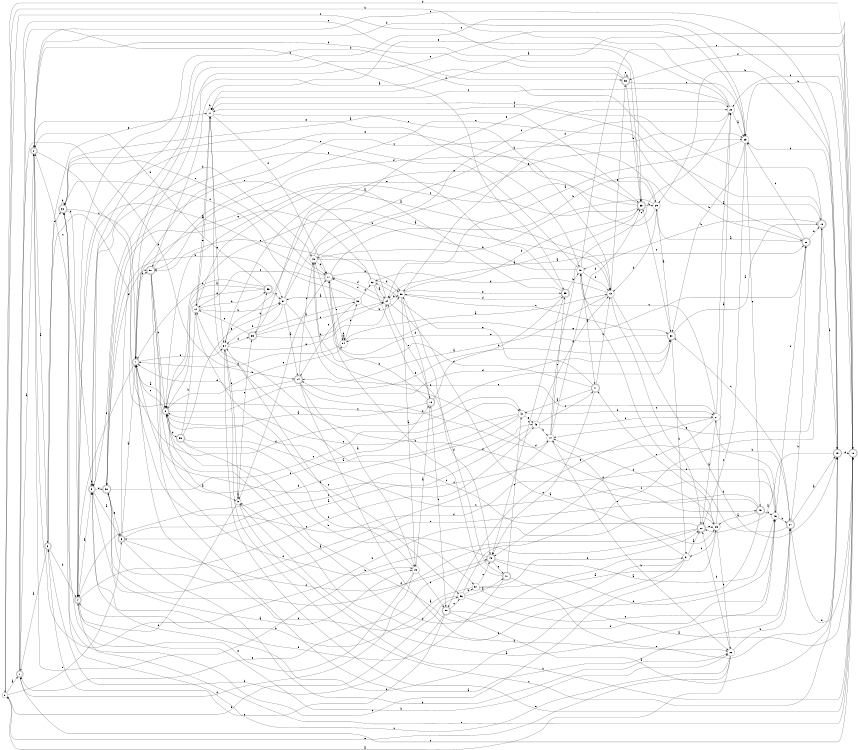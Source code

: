 digraph n48_10 {
__start0 [label="" shape="none"];

rankdir=LR;
size="8,5";

s0 [style="filled", color="black", fillcolor="white" shape="circle", label="0"];
s1 [style="rounded,filled", color="black", fillcolor="white" shape="doublecircle", label="1"];
s2 [style="rounded,filled", color="black", fillcolor="white" shape="doublecircle", label="2"];
s3 [style="rounded,filled", color="black", fillcolor="white" shape="doublecircle", label="3"];
s4 [style="rounded,filled", color="black", fillcolor="white" shape="doublecircle", label="4"];
s5 [style="rounded,filled", color="black", fillcolor="white" shape="doublecircle", label="5"];
s6 [style="rounded,filled", color="black", fillcolor="white" shape="doublecircle", label="6"];
s7 [style="rounded,filled", color="black", fillcolor="white" shape="doublecircle", label="7"];
s8 [style="rounded,filled", color="black", fillcolor="white" shape="doublecircle", label="8"];
s9 [style="filled", color="black", fillcolor="white" shape="circle", label="9"];
s10 [style="rounded,filled", color="black", fillcolor="white" shape="doublecircle", label="10"];
s11 [style="filled", color="black", fillcolor="white" shape="circle", label="11"];
s12 [style="filled", color="black", fillcolor="white" shape="circle", label="12"];
s13 [style="filled", color="black", fillcolor="white" shape="circle", label="13"];
s14 [style="rounded,filled", color="black", fillcolor="white" shape="doublecircle", label="14"];
s15 [style="filled", color="black", fillcolor="white" shape="circle", label="15"];
s16 [style="rounded,filled", color="black", fillcolor="white" shape="doublecircle", label="16"];
s17 [style="rounded,filled", color="black", fillcolor="white" shape="doublecircle", label="17"];
s18 [style="rounded,filled", color="black", fillcolor="white" shape="doublecircle", label="18"];
s19 [style="rounded,filled", color="black", fillcolor="white" shape="doublecircle", label="19"];
s20 [style="rounded,filled", color="black", fillcolor="white" shape="doublecircle", label="20"];
s21 [style="filled", color="black", fillcolor="white" shape="circle", label="21"];
s22 [style="filled", color="black", fillcolor="white" shape="circle", label="22"];
s23 [style="filled", color="black", fillcolor="white" shape="circle", label="23"];
s24 [style="filled", color="black", fillcolor="white" shape="circle", label="24"];
s25 [style="filled", color="black", fillcolor="white" shape="circle", label="25"];
s26 [style="filled", color="black", fillcolor="white" shape="circle", label="26"];
s27 [style="rounded,filled", color="black", fillcolor="white" shape="doublecircle", label="27"];
s28 [style="rounded,filled", color="black", fillcolor="white" shape="doublecircle", label="28"];
s29 [style="filled", color="black", fillcolor="white" shape="circle", label="29"];
s30 [style="rounded,filled", color="black", fillcolor="white" shape="doublecircle", label="30"];
s31 [style="filled", color="black", fillcolor="white" shape="circle", label="31"];
s32 [style="rounded,filled", color="black", fillcolor="white" shape="doublecircle", label="32"];
s33 [style="rounded,filled", color="black", fillcolor="white" shape="doublecircle", label="33"];
s34 [style="filled", color="black", fillcolor="white" shape="circle", label="34"];
s35 [style="rounded,filled", color="black", fillcolor="white" shape="doublecircle", label="35"];
s36 [style="filled", color="black", fillcolor="white" shape="circle", label="36"];
s37 [style="filled", color="black", fillcolor="white" shape="circle", label="37"];
s38 [style="filled", color="black", fillcolor="white" shape="circle", label="38"];
s39 [style="rounded,filled", color="black", fillcolor="white" shape="doublecircle", label="39"];
s40 [style="filled", color="black", fillcolor="white" shape="circle", label="40"];
s41 [style="rounded,filled", color="black", fillcolor="white" shape="doublecircle", label="41"];
s42 [style="filled", color="black", fillcolor="white" shape="circle", label="42"];
s43 [style="filled", color="black", fillcolor="white" shape="circle", label="43"];
s44 [style="filled", color="black", fillcolor="white" shape="circle", label="44"];
s45 [style="rounded,filled", color="black", fillcolor="white" shape="doublecircle", label="45"];
s46 [style="filled", color="black", fillcolor="white" shape="circle", label="46"];
s47 [style="rounded,filled", color="black", fillcolor="white" shape="doublecircle", label="47"];
s48 [style="filled", color="black", fillcolor="white" shape="circle", label="48"];
s49 [style="rounded,filled", color="black", fillcolor="white" shape="doublecircle", label="49"];
s50 [style="rounded,filled", color="black", fillcolor="white" shape="doublecircle", label="50"];
s51 [style="rounded,filled", color="black", fillcolor="white" shape="doublecircle", label="51"];
s52 [style="filled", color="black", fillcolor="white" shape="circle", label="52"];
s53 [style="rounded,filled", color="black", fillcolor="white" shape="doublecircle", label="53"];
s54 [style="filled", color="black", fillcolor="white" shape="circle", label="54"];
s55 [style="rounded,filled", color="black", fillcolor="white" shape="doublecircle", label="55"];
s56 [style="filled", color="black", fillcolor="white" shape="circle", label="56"];
s57 [style="filled", color="black", fillcolor="white" shape="circle", label="57"];
s58 [style="rounded,filled", color="black", fillcolor="white" shape="doublecircle", label="58"];
s59 [style="rounded,filled", color="black", fillcolor="white" shape="doublecircle", label="59"];
s0 -> s1 [label="a"];
s0 -> s56 [label="b"];
s0 -> s33 [label="c"];
s0 -> s10 [label="d"];
s0 -> s6 [label="e"];
s1 -> s2 [label="a"];
s1 -> s39 [label="b"];
s1 -> s10 [label="c"];
s1 -> s14 [label="d"];
s1 -> s33 [label="e"];
s2 -> s3 [label="a"];
s2 -> s25 [label="b"];
s2 -> s19 [label="c"];
s2 -> s42 [label="d"];
s2 -> s40 [label="e"];
s3 -> s1 [label="a"];
s3 -> s4 [label="b"];
s3 -> s30 [label="c"];
s3 -> s32 [label="d"];
s3 -> s11 [label="e"];
s4 -> s5 [label="a"];
s4 -> s26 [label="b"];
s4 -> s43 [label="c"];
s4 -> s58 [label="d"];
s4 -> s10 [label="e"];
s5 -> s6 [label="a"];
s5 -> s5 [label="b"];
s5 -> s2 [label="c"];
s5 -> s48 [label="d"];
s5 -> s50 [label="e"];
s6 -> s7 [label="a"];
s6 -> s26 [label="b"];
s6 -> s43 [label="c"];
s6 -> s45 [label="d"];
s6 -> s23 [label="e"];
s7 -> s8 [label="a"];
s7 -> s51 [label="b"];
s7 -> s29 [label="c"];
s7 -> s4 [label="d"];
s7 -> s34 [label="e"];
s8 -> s9 [label="a"];
s8 -> s54 [label="b"];
s8 -> s7 [label="c"];
s8 -> s59 [label="d"];
s8 -> s30 [label="e"];
s9 -> s9 [label="a"];
s9 -> s10 [label="b"];
s9 -> s35 [label="c"];
s9 -> s4 [label="d"];
s9 -> s17 [label="e"];
s10 -> s11 [label="a"];
s10 -> s23 [label="b"];
s10 -> s22 [label="c"];
s10 -> s58 [label="d"];
s10 -> s34 [label="e"];
s11 -> s12 [label="a"];
s11 -> s11 [label="b"];
s11 -> s13 [label="c"];
s11 -> s17 [label="d"];
s11 -> s34 [label="e"];
s12 -> s13 [label="a"];
s12 -> s37 [label="b"];
s12 -> s56 [label="c"];
s12 -> s53 [label="d"];
s12 -> s11 [label="e"];
s13 -> s14 [label="a"];
s13 -> s19 [label="b"];
s13 -> s20 [label="c"];
s13 -> s52 [label="d"];
s13 -> s58 [label="e"];
s14 -> s15 [label="a"];
s14 -> s26 [label="b"];
s14 -> s48 [label="c"];
s14 -> s44 [label="d"];
s14 -> s7 [label="e"];
s15 -> s16 [label="a"];
s15 -> s34 [label="b"];
s15 -> s55 [label="c"];
s15 -> s1 [label="d"];
s15 -> s32 [label="e"];
s16 -> s8 [label="a"];
s16 -> s17 [label="b"];
s16 -> s55 [label="c"];
s16 -> s39 [label="d"];
s16 -> s24 [label="e"];
s17 -> s4 [label="a"];
s17 -> s18 [label="b"];
s17 -> s12 [label="c"];
s17 -> s38 [label="d"];
s17 -> s54 [label="e"];
s18 -> s19 [label="a"];
s18 -> s40 [label="b"];
s18 -> s11 [label="c"];
s18 -> s11 [label="d"];
s18 -> s44 [label="e"];
s19 -> s20 [label="a"];
s19 -> s29 [label="b"];
s19 -> s5 [label="c"];
s19 -> s23 [label="d"];
s19 -> s10 [label="e"];
s20 -> s21 [label="a"];
s20 -> s2 [label="b"];
s20 -> s12 [label="c"];
s20 -> s50 [label="d"];
s20 -> s25 [label="e"];
s21 -> s22 [label="a"];
s21 -> s27 [label="b"];
s21 -> s40 [label="c"];
s21 -> s45 [label="d"];
s21 -> s55 [label="e"];
s22 -> s23 [label="a"];
s22 -> s0 [label="b"];
s22 -> s11 [label="c"];
s22 -> s38 [label="d"];
s22 -> s51 [label="e"];
s23 -> s24 [label="a"];
s23 -> s30 [label="b"];
s23 -> s20 [label="c"];
s23 -> s2 [label="d"];
s23 -> s49 [label="e"];
s24 -> s25 [label="a"];
s24 -> s38 [label="b"];
s24 -> s17 [label="c"];
s24 -> s17 [label="d"];
s24 -> s50 [label="e"];
s25 -> s22 [label="a"];
s25 -> s26 [label="b"];
s25 -> s31 [label="c"];
s25 -> s44 [label="d"];
s25 -> s41 [label="e"];
s26 -> s0 [label="a"];
s26 -> s27 [label="b"];
s26 -> s32 [label="c"];
s26 -> s20 [label="d"];
s26 -> s0 [label="e"];
s27 -> s19 [label="a"];
s27 -> s28 [label="b"];
s27 -> s30 [label="c"];
s27 -> s40 [label="d"];
s27 -> s10 [label="e"];
s28 -> s29 [label="a"];
s28 -> s18 [label="b"];
s28 -> s23 [label="c"];
s28 -> s5 [label="d"];
s28 -> s54 [label="e"];
s29 -> s30 [label="a"];
s29 -> s48 [label="b"];
s29 -> s35 [label="c"];
s29 -> s13 [label="d"];
s29 -> s4 [label="e"];
s30 -> s18 [label="a"];
s30 -> s31 [label="b"];
s30 -> s33 [label="c"];
s30 -> s14 [label="d"];
s30 -> s48 [label="e"];
s31 -> s20 [label="a"];
s31 -> s5 [label="b"];
s31 -> s32 [label="c"];
s31 -> s8 [label="d"];
s31 -> s44 [label="e"];
s32 -> s33 [label="a"];
s32 -> s32 [label="b"];
s32 -> s7 [label="c"];
s32 -> s4 [label="d"];
s32 -> s17 [label="e"];
s33 -> s24 [label="a"];
s33 -> s29 [label="b"];
s33 -> s34 [label="c"];
s33 -> s51 [label="d"];
s33 -> s7 [label="e"];
s34 -> s13 [label="a"];
s34 -> s9 [label="b"];
s34 -> s19 [label="c"];
s34 -> s35 [label="d"];
s34 -> s24 [label="e"];
s35 -> s36 [label="a"];
s35 -> s53 [label="b"];
s35 -> s24 [label="c"];
s35 -> s24 [label="d"];
s35 -> s12 [label="e"];
s36 -> s37 [label="a"];
s36 -> s38 [label="b"];
s36 -> s32 [label="c"];
s36 -> s52 [label="d"];
s36 -> s14 [label="e"];
s37 -> s14 [label="a"];
s37 -> s23 [label="b"];
s37 -> s21 [label="c"];
s37 -> s34 [label="d"];
s37 -> s22 [label="e"];
s38 -> s15 [label="a"];
s38 -> s33 [label="b"];
s38 -> s30 [label="c"];
s38 -> s16 [label="d"];
s38 -> s39 [label="e"];
s39 -> s8 [label="a"];
s39 -> s40 [label="b"];
s39 -> s45 [label="c"];
s39 -> s38 [label="d"];
s39 -> s5 [label="e"];
s40 -> s41 [label="a"];
s40 -> s8 [label="b"];
s40 -> s10 [label="c"];
s40 -> s13 [label="d"];
s40 -> s32 [label="e"];
s41 -> s42 [label="a"];
s41 -> s13 [label="b"];
s41 -> s45 [label="c"];
s41 -> s48 [label="d"];
s41 -> s52 [label="e"];
s42 -> s8 [label="a"];
s42 -> s21 [label="b"];
s42 -> s8 [label="c"];
s42 -> s4 [label="d"];
s42 -> s43 [label="e"];
s43 -> s6 [label="a"];
s43 -> s44 [label="b"];
s43 -> s41 [label="c"];
s43 -> s13 [label="d"];
s43 -> s21 [label="e"];
s44 -> s5 [label="a"];
s44 -> s26 [label="b"];
s44 -> s22 [label="c"];
s44 -> s33 [label="d"];
s44 -> s39 [label="e"];
s45 -> s46 [label="a"];
s45 -> s8 [label="b"];
s45 -> s47 [label="c"];
s45 -> s46 [label="d"];
s45 -> s1 [label="e"];
s46 -> s9 [label="a"];
s46 -> s27 [label="b"];
s46 -> s7 [label="c"];
s46 -> s7 [label="d"];
s46 -> s28 [label="e"];
s47 -> s10 [label="a"];
s47 -> s17 [label="b"];
s47 -> s42 [label="c"];
s47 -> s38 [label="d"];
s47 -> s5 [label="e"];
s48 -> s28 [label="a"];
s48 -> s17 [label="b"];
s48 -> s22 [label="c"];
s48 -> s49 [label="d"];
s48 -> s23 [label="e"];
s49 -> s25 [label="a"];
s49 -> s9 [label="b"];
s49 -> s46 [label="c"];
s49 -> s11 [label="d"];
s49 -> s50 [label="e"];
s50 -> s15 [label="a"];
s50 -> s37 [label="b"];
s50 -> s42 [label="c"];
s50 -> s51 [label="d"];
s50 -> s6 [label="e"];
s51 -> s27 [label="a"];
s51 -> s8 [label="b"];
s51 -> s28 [label="c"];
s51 -> s15 [label="d"];
s51 -> s16 [label="e"];
s52 -> s24 [label="a"];
s52 -> s45 [label="b"];
s52 -> s51 [label="c"];
s52 -> s38 [label="d"];
s52 -> s50 [label="e"];
s53 -> s8 [label="a"];
s53 -> s2 [label="b"];
s53 -> s37 [label="c"];
s53 -> s7 [label="d"];
s53 -> s8 [label="e"];
s54 -> s13 [label="a"];
s54 -> s54 [label="b"];
s54 -> s36 [label="c"];
s54 -> s7 [label="d"];
s54 -> s54 [label="e"];
s55 -> s19 [label="a"];
s55 -> s3 [label="b"];
s55 -> s56 [label="c"];
s55 -> s46 [label="d"];
s55 -> s3 [label="e"];
s56 -> s47 [label="a"];
s56 -> s57 [label="b"];
s56 -> s18 [label="c"];
s56 -> s7 [label="d"];
s56 -> s27 [label="e"];
s57 -> s25 [label="a"];
s57 -> s4 [label="b"];
s57 -> s45 [label="c"];
s57 -> s20 [label="d"];
s57 -> s19 [label="e"];
s58 -> s7 [label="a"];
s58 -> s33 [label="b"];
s58 -> s23 [label="c"];
s58 -> s2 [label="d"];
s58 -> s58 [label="e"];
s59 -> s31 [label="a"];
s59 -> s12 [label="b"];
s59 -> s46 [label="c"];
s59 -> s57 [label="d"];
s59 -> s37 [label="e"];

}